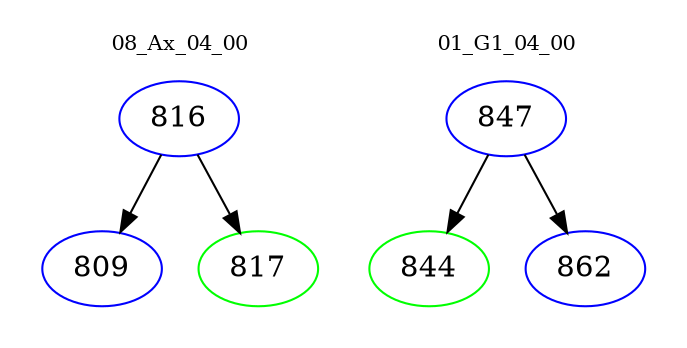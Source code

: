 digraph{
subgraph cluster_0 {
color = white
label = "08_Ax_04_00";
fontsize=10;
T0_816 [label="816", color="blue"]
T0_816 -> T0_809 [color="black"]
T0_809 [label="809", color="blue"]
T0_816 -> T0_817 [color="black"]
T0_817 [label="817", color="green"]
}
subgraph cluster_1 {
color = white
label = "01_G1_04_00";
fontsize=10;
T1_847 [label="847", color="blue"]
T1_847 -> T1_844 [color="black"]
T1_844 [label="844", color="green"]
T1_847 -> T1_862 [color="black"]
T1_862 [label="862", color="blue"]
}
}
